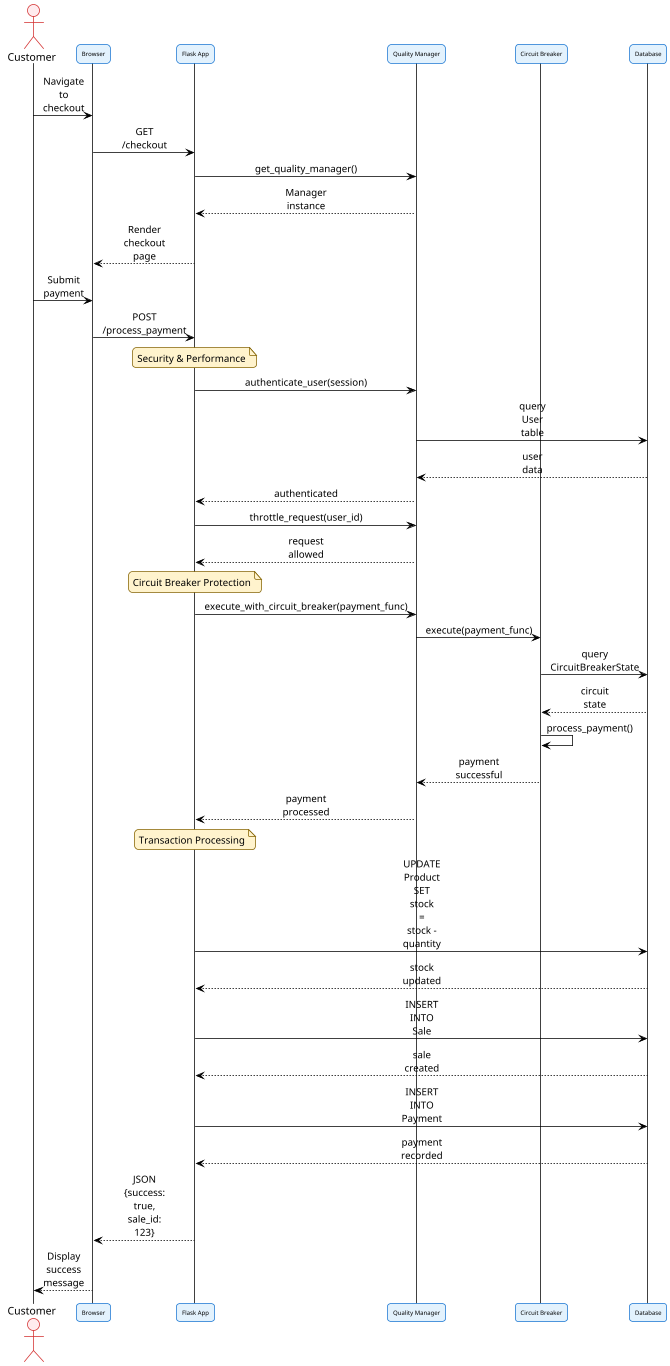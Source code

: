 @startuml System Sequence Diagram - Successful Sale Registration

!theme plain
skinparam sequenceMessageAlign center
skinparam sequenceArrowThickness 1
skinparam roundcorner 10
skinparam maxmessagesize 40

' Optimized for 4096px limit
skinparam dpi 72
skinparam scale 0.4
skinparam participantFontSize 8
skinparam participantFontStyle normal
skinparam participantBackgroundColor #E3F2FD
skinparam participantBorderColor #1976D2
skinparam participantBorderThickness 1
skinparam messageFontSize 7
skinparam messageFontStyle normal
skinparam messageColor #333333
skinparam noteBackgroundColor #FFF3CD
skinparam noteBorderColor #856404
skinparam noteBorderThickness 1
skinparam actorBackgroundColor #FFEBEE
skinparam actorBorderColor #D32F2F
skinparam actorBorderThickness 1

actor "Customer" as Customer
participant "Browser" as Browser
participant "Flask App" as Flask
participant "Quality Manager" as QTM
participant "Circuit Breaker" as CB
participant "Database" as DB

Customer -> Browser: Navigate to checkout
Browser -> Flask: GET /checkout
Flask -> QTM: get_quality_manager()
QTM --> Flask: Manager instance
Flask --> Browser: Render checkout page

Customer -> Browser: Submit payment
Browser -> Flask: POST /process_payment

note over Flask: Security & Performance
Flask -> QTM: authenticate_user(session)
QTM -> DB: query User table
DB --> QTM: user data
QTM --> Flask: authenticated

Flask -> QTM: throttle_request(user_id)
QTM --> Flask: request allowed

note over Flask: Circuit Breaker Protection
Flask -> QTM: execute_with_circuit_breaker(payment_func)
QTM -> CB: execute(payment_func)
CB -> DB: query CircuitBreakerState
DB --> CB: circuit state
CB -> CB: process_payment()
CB --> QTM: payment successful
QTM --> Flask: payment processed

note over Flask: Transaction Processing
Flask -> DB: UPDATE Product SET stock = stock - quantity
DB --> Flask: stock updated
Flask -> DB: INSERT INTO Sale
DB --> Flask: sale created
Flask -> DB: INSERT INTO Payment
DB --> Flask: payment recorded

Flask --> Browser: JSON {success: true, sale_id: 123}
Browser --> Customer: Display success message

@enduml
